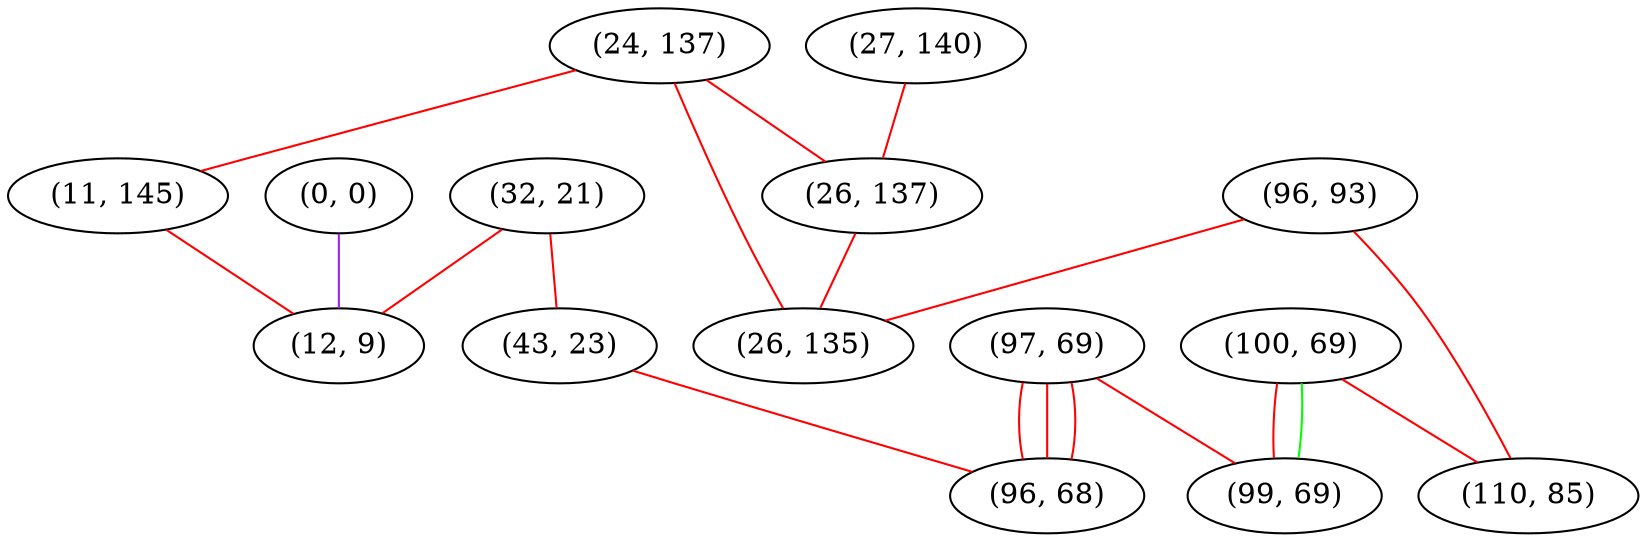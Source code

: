 graph "" {
"(24, 137)";
"(11, 145)";
"(32, 21)";
"(97, 69)";
"(100, 69)";
"(96, 93)";
"(27, 140)";
"(26, 137)";
"(43, 23)";
"(0, 0)";
"(110, 85)";
"(96, 68)";
"(26, 135)";
"(12, 9)";
"(99, 69)";
"(24, 137)" -- "(26, 135)"  [color=red, key=0, weight=1];
"(24, 137)" -- "(11, 145)"  [color=red, key=0, weight=1];
"(24, 137)" -- "(26, 137)"  [color=red, key=0, weight=1];
"(11, 145)" -- "(12, 9)"  [color=red, key=0, weight=1];
"(32, 21)" -- "(43, 23)"  [color=red, key=0, weight=1];
"(32, 21)" -- "(12, 9)"  [color=red, key=0, weight=1];
"(97, 69)" -- "(99, 69)"  [color=red, key=0, weight=1];
"(97, 69)" -- "(96, 68)"  [color=red, key=0, weight=1];
"(97, 69)" -- "(96, 68)"  [color=red, key=1, weight=1];
"(97, 69)" -- "(96, 68)"  [color=red, key=2, weight=1];
"(100, 69)" -- "(110, 85)"  [color=red, key=0, weight=1];
"(100, 69)" -- "(99, 69)"  [color=red, key=0, weight=1];
"(100, 69)" -- "(99, 69)"  [color=green, key=1, weight=2];
"(96, 93)" -- "(26, 135)"  [color=red, key=0, weight=1];
"(96, 93)" -- "(110, 85)"  [color=red, key=0, weight=1];
"(27, 140)" -- "(26, 137)"  [color=red, key=0, weight=1];
"(26, 137)" -- "(26, 135)"  [color=red, key=0, weight=1];
"(43, 23)" -- "(96, 68)"  [color=red, key=0, weight=1];
"(0, 0)" -- "(12, 9)"  [color=purple, key=0, weight=4];
}
